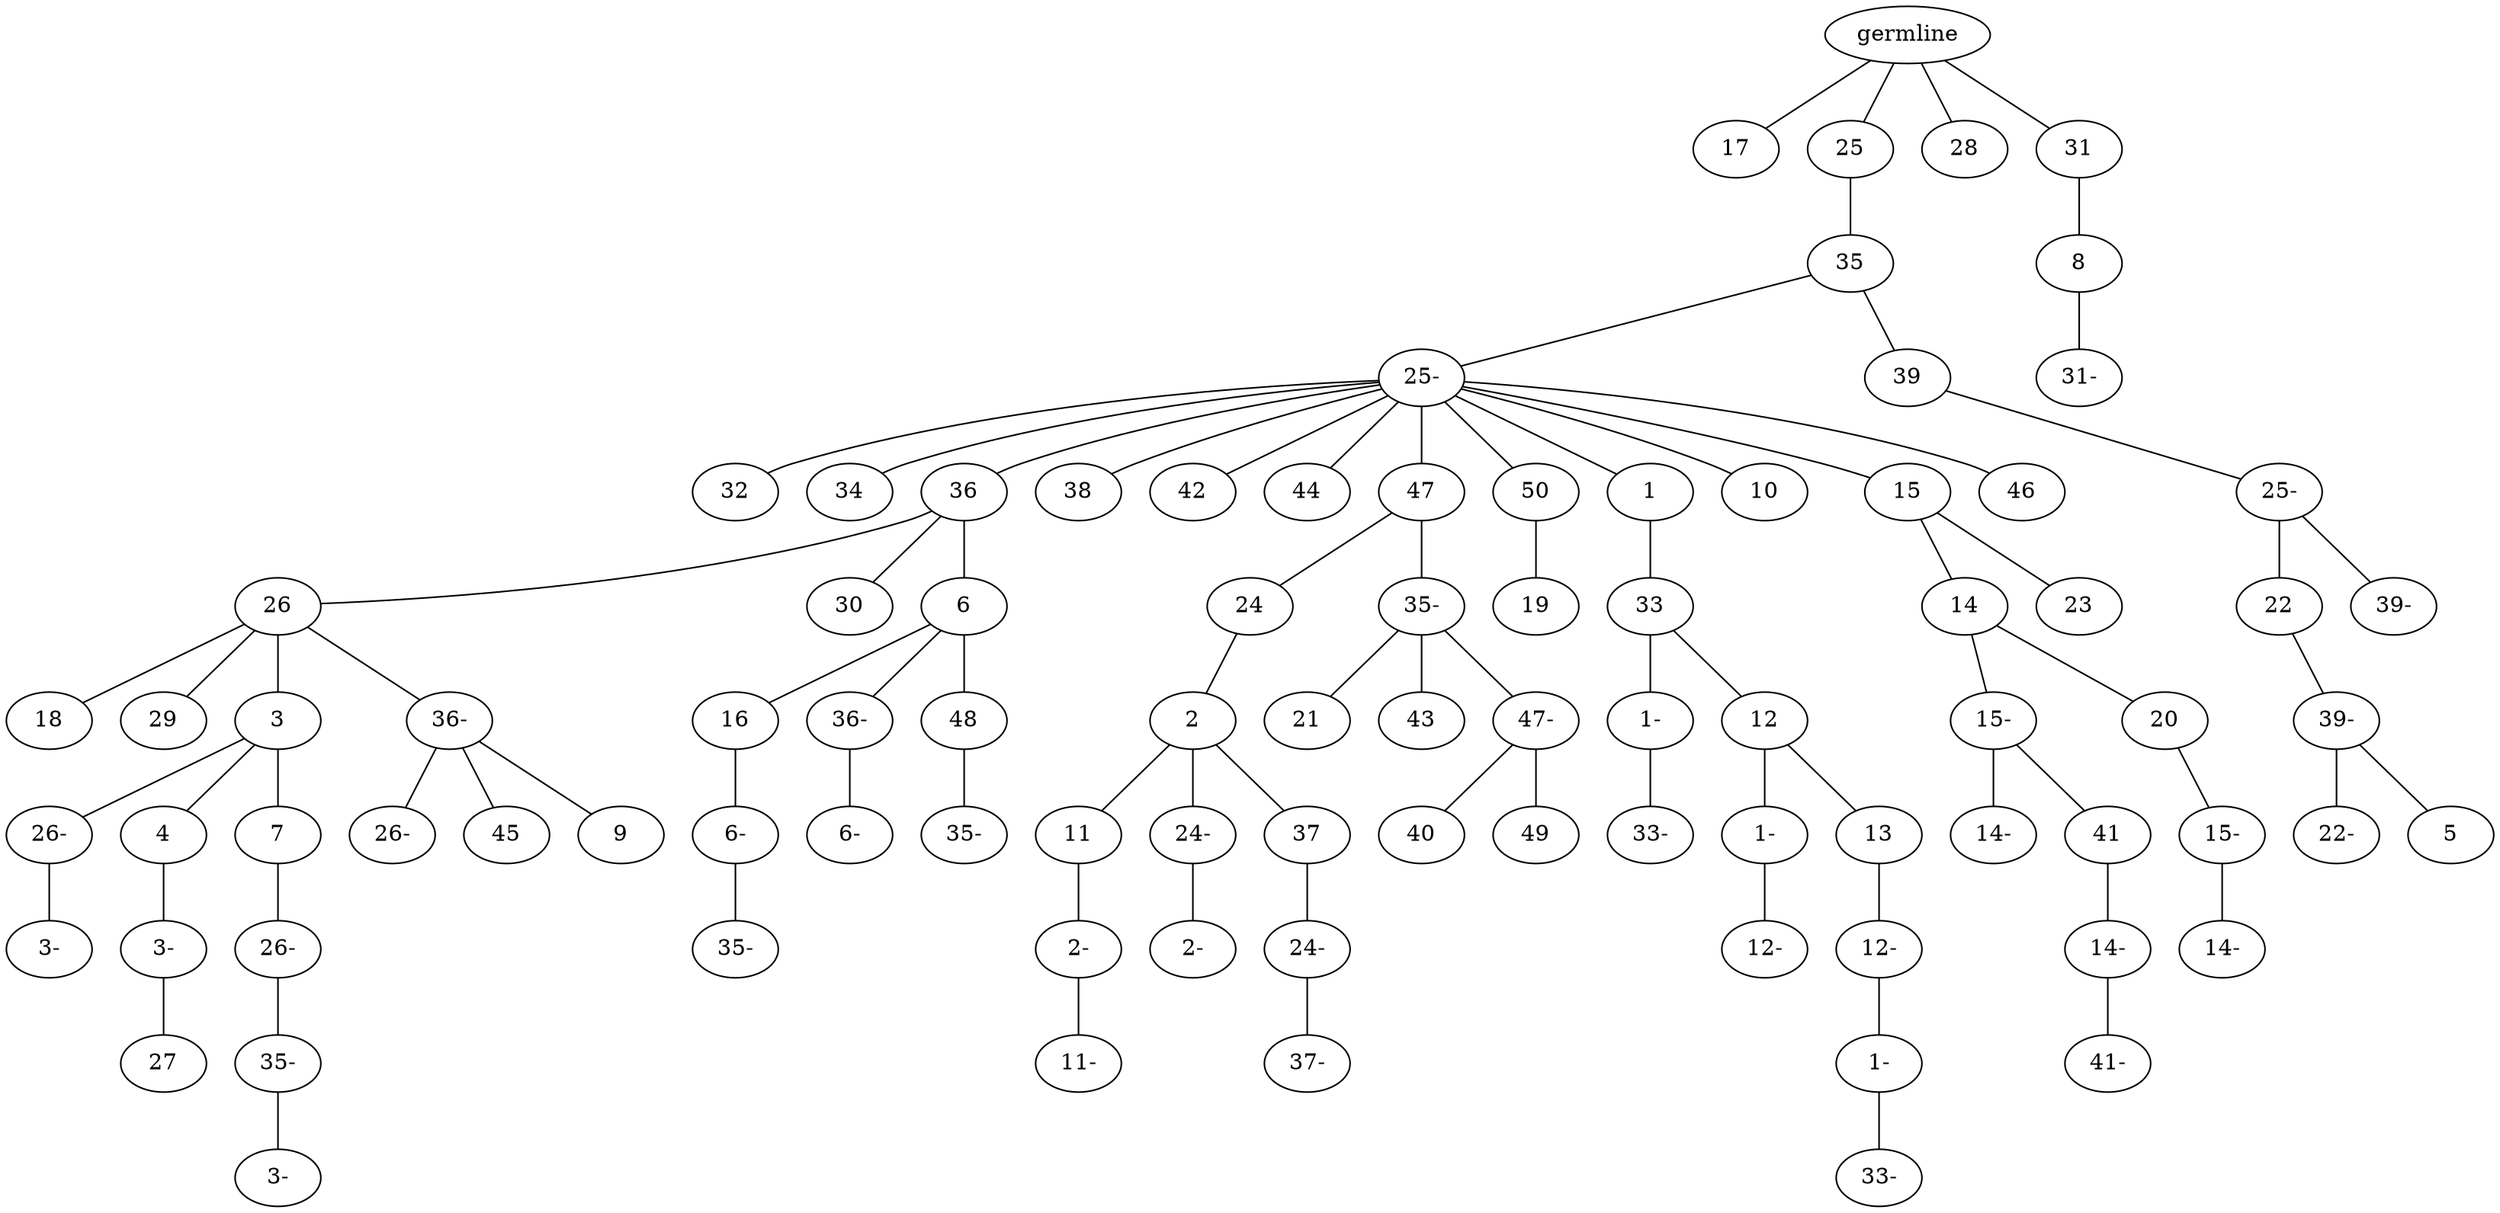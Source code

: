 graph tree {
    "139729043030464" [label="germline"];
    "139729043208560" [label="17"];
    "139729043208848" [label="25"];
    "139729043036480" [label="35"];
    "139729043036096" [label="25-"];
    "139729043035856" [label="32"];
    "139729043040096" [label="34"];
    "139729043038992" [label="36"];
    "139729043039424" [label="26"];
    "139729043039616" [label="18"];
    "139729043038512" [label="29"];
    "139729043038656" [label="3"];
    "139729043049920" [label="26-"];
    "139729043050448" [label="3-"];
    "139729043048000" [label="4"];
    "139729043048624" [label="3-"];
    "139729043049392" [label="27"];
    "139729043047424" [label="7"];
    "139729043047808" [label="26-"];
    "139729043048768" [label="35-"];
    "139729043047280" [label="3-"];
    "139729043039664" [label="36-"];
    "139729043049344" [label="26-"];
    "139729043049056" [label="45"];
    "139729043050064" [label="9"];
    "139729043041824" [label="30"];
    "139729043039760" [label="6"];
    "139729043046800" [label="16"];
    "139729043048528" [label="6-"];
    "139729043048576" [label="35-"];
    "139729043048096" [label="36-"];
    "139729043049968" [label="6-"];
    "139729043049440" [label="48"];
    "139729042812448" [label="35-"];
    "139729043038704" [label="38"];
    "139729043041488" [label="42"];
    "139729043039088" [label="44"];
    "139729043040864" [label="47"];
    "139729043048720" [label="24"];
    "139729043049776" [label="2"];
    "139729043050160" [label="11"];
    "139729043047232" [label="2-"];
    "139729043026656" [label="11-"];
    "139729043049872" [label="24-"];
    "139729043028768" [label="2-"];
    "139729043047184" [label="37"];
    "139729043027376" [label="24-"];
    "139729043026032" [label="37-"];
    "139729043047472" [label="35-"];
    "139729043048672" [label="21"];
    "139729043048240" [label="43"];
    "139729043047136" [label="47-"];
    "139729043026992" [label="40"];
    "139729043028288" [label="49"];
    "139729043038368" [label="50"];
    "139729043049824" [label="19"];
    "139729043047856" [label="1"];
    "139729043026464" [label="33"];
    "139729043028720" [label="1-"];
    "139729043028048" [label="33-"];
    "139729043027424" [label="12"];
    "139729043026896" [label="1-"];
    "139729043516048" [label="12-"];
    "139729043026320" [label="13"];
    "139729043515088" [label="12-"];
    "139729043514800" [label="1-"];
    "139729043505056" [label="33-"];
    "139729043049296" [label="10"];
    "139729043050256" [label="15"];
    "139729043026368" [label="14"];
    "139729043515424" [label="15-"];
    "139729043513552" [label="14-"];
    "139729043514656" [label="41"];
    "139729043504432" [label="14-"];
    "139729043504144" [label="41-"];
    "139729043516240" [label="20"];
    "139729043502896" [label="15-"];
    "139729043503184" [label="14-"];
    "139729043028144" [label="23"];
    "139729043047760" [label="46"];
    "139729043035040" [label="39"];
    "139729043037584" [label="25-"];
    "139729043503136" [label="22"];
    "139729043503376" [label="39-"];
    "139729043501744" [label="22-"];
    "139729043503856" [label="5"];
    "139729043501120" [label="39-"];
    "139729043207792" [label="28"];
    "139729043209856" [label="31"];
    "139729043514464" [label="8"];
    "139729043037008" [label="31-"];
    "139729043030464" -- "139729043208560";
    "139729043030464" -- "139729043208848";
    "139729043030464" -- "139729043207792";
    "139729043030464" -- "139729043209856";
    "139729043208848" -- "139729043036480";
    "139729043036480" -- "139729043036096";
    "139729043036480" -- "139729043035040";
    "139729043036096" -- "139729043035856";
    "139729043036096" -- "139729043040096";
    "139729043036096" -- "139729043038992";
    "139729043036096" -- "139729043038704";
    "139729043036096" -- "139729043041488";
    "139729043036096" -- "139729043039088";
    "139729043036096" -- "139729043040864";
    "139729043036096" -- "139729043038368";
    "139729043036096" -- "139729043047856";
    "139729043036096" -- "139729043049296";
    "139729043036096" -- "139729043050256";
    "139729043036096" -- "139729043047760";
    "139729043038992" -- "139729043039424";
    "139729043038992" -- "139729043041824";
    "139729043038992" -- "139729043039760";
    "139729043039424" -- "139729043039616";
    "139729043039424" -- "139729043038512";
    "139729043039424" -- "139729043038656";
    "139729043039424" -- "139729043039664";
    "139729043038656" -- "139729043049920";
    "139729043038656" -- "139729043048000";
    "139729043038656" -- "139729043047424";
    "139729043049920" -- "139729043050448";
    "139729043048000" -- "139729043048624";
    "139729043048624" -- "139729043049392";
    "139729043047424" -- "139729043047808";
    "139729043047808" -- "139729043048768";
    "139729043048768" -- "139729043047280";
    "139729043039664" -- "139729043049344";
    "139729043039664" -- "139729043049056";
    "139729043039664" -- "139729043050064";
    "139729043039760" -- "139729043046800";
    "139729043039760" -- "139729043048096";
    "139729043039760" -- "139729043049440";
    "139729043046800" -- "139729043048528";
    "139729043048528" -- "139729043048576";
    "139729043048096" -- "139729043049968";
    "139729043049440" -- "139729042812448";
    "139729043040864" -- "139729043048720";
    "139729043040864" -- "139729043047472";
    "139729043048720" -- "139729043049776";
    "139729043049776" -- "139729043050160";
    "139729043049776" -- "139729043049872";
    "139729043049776" -- "139729043047184";
    "139729043050160" -- "139729043047232";
    "139729043047232" -- "139729043026656";
    "139729043049872" -- "139729043028768";
    "139729043047184" -- "139729043027376";
    "139729043027376" -- "139729043026032";
    "139729043047472" -- "139729043048672";
    "139729043047472" -- "139729043048240";
    "139729043047472" -- "139729043047136";
    "139729043047136" -- "139729043026992";
    "139729043047136" -- "139729043028288";
    "139729043038368" -- "139729043049824";
    "139729043047856" -- "139729043026464";
    "139729043026464" -- "139729043028720";
    "139729043026464" -- "139729043027424";
    "139729043028720" -- "139729043028048";
    "139729043027424" -- "139729043026896";
    "139729043027424" -- "139729043026320";
    "139729043026896" -- "139729043516048";
    "139729043026320" -- "139729043515088";
    "139729043515088" -- "139729043514800";
    "139729043514800" -- "139729043505056";
    "139729043050256" -- "139729043026368";
    "139729043050256" -- "139729043028144";
    "139729043026368" -- "139729043515424";
    "139729043026368" -- "139729043516240";
    "139729043515424" -- "139729043513552";
    "139729043515424" -- "139729043514656";
    "139729043514656" -- "139729043504432";
    "139729043504432" -- "139729043504144";
    "139729043516240" -- "139729043502896";
    "139729043502896" -- "139729043503184";
    "139729043035040" -- "139729043037584";
    "139729043037584" -- "139729043503136";
    "139729043037584" -- "139729043501120";
    "139729043503136" -- "139729043503376";
    "139729043503376" -- "139729043501744";
    "139729043503376" -- "139729043503856";
    "139729043209856" -- "139729043514464";
    "139729043514464" -- "139729043037008";
}
